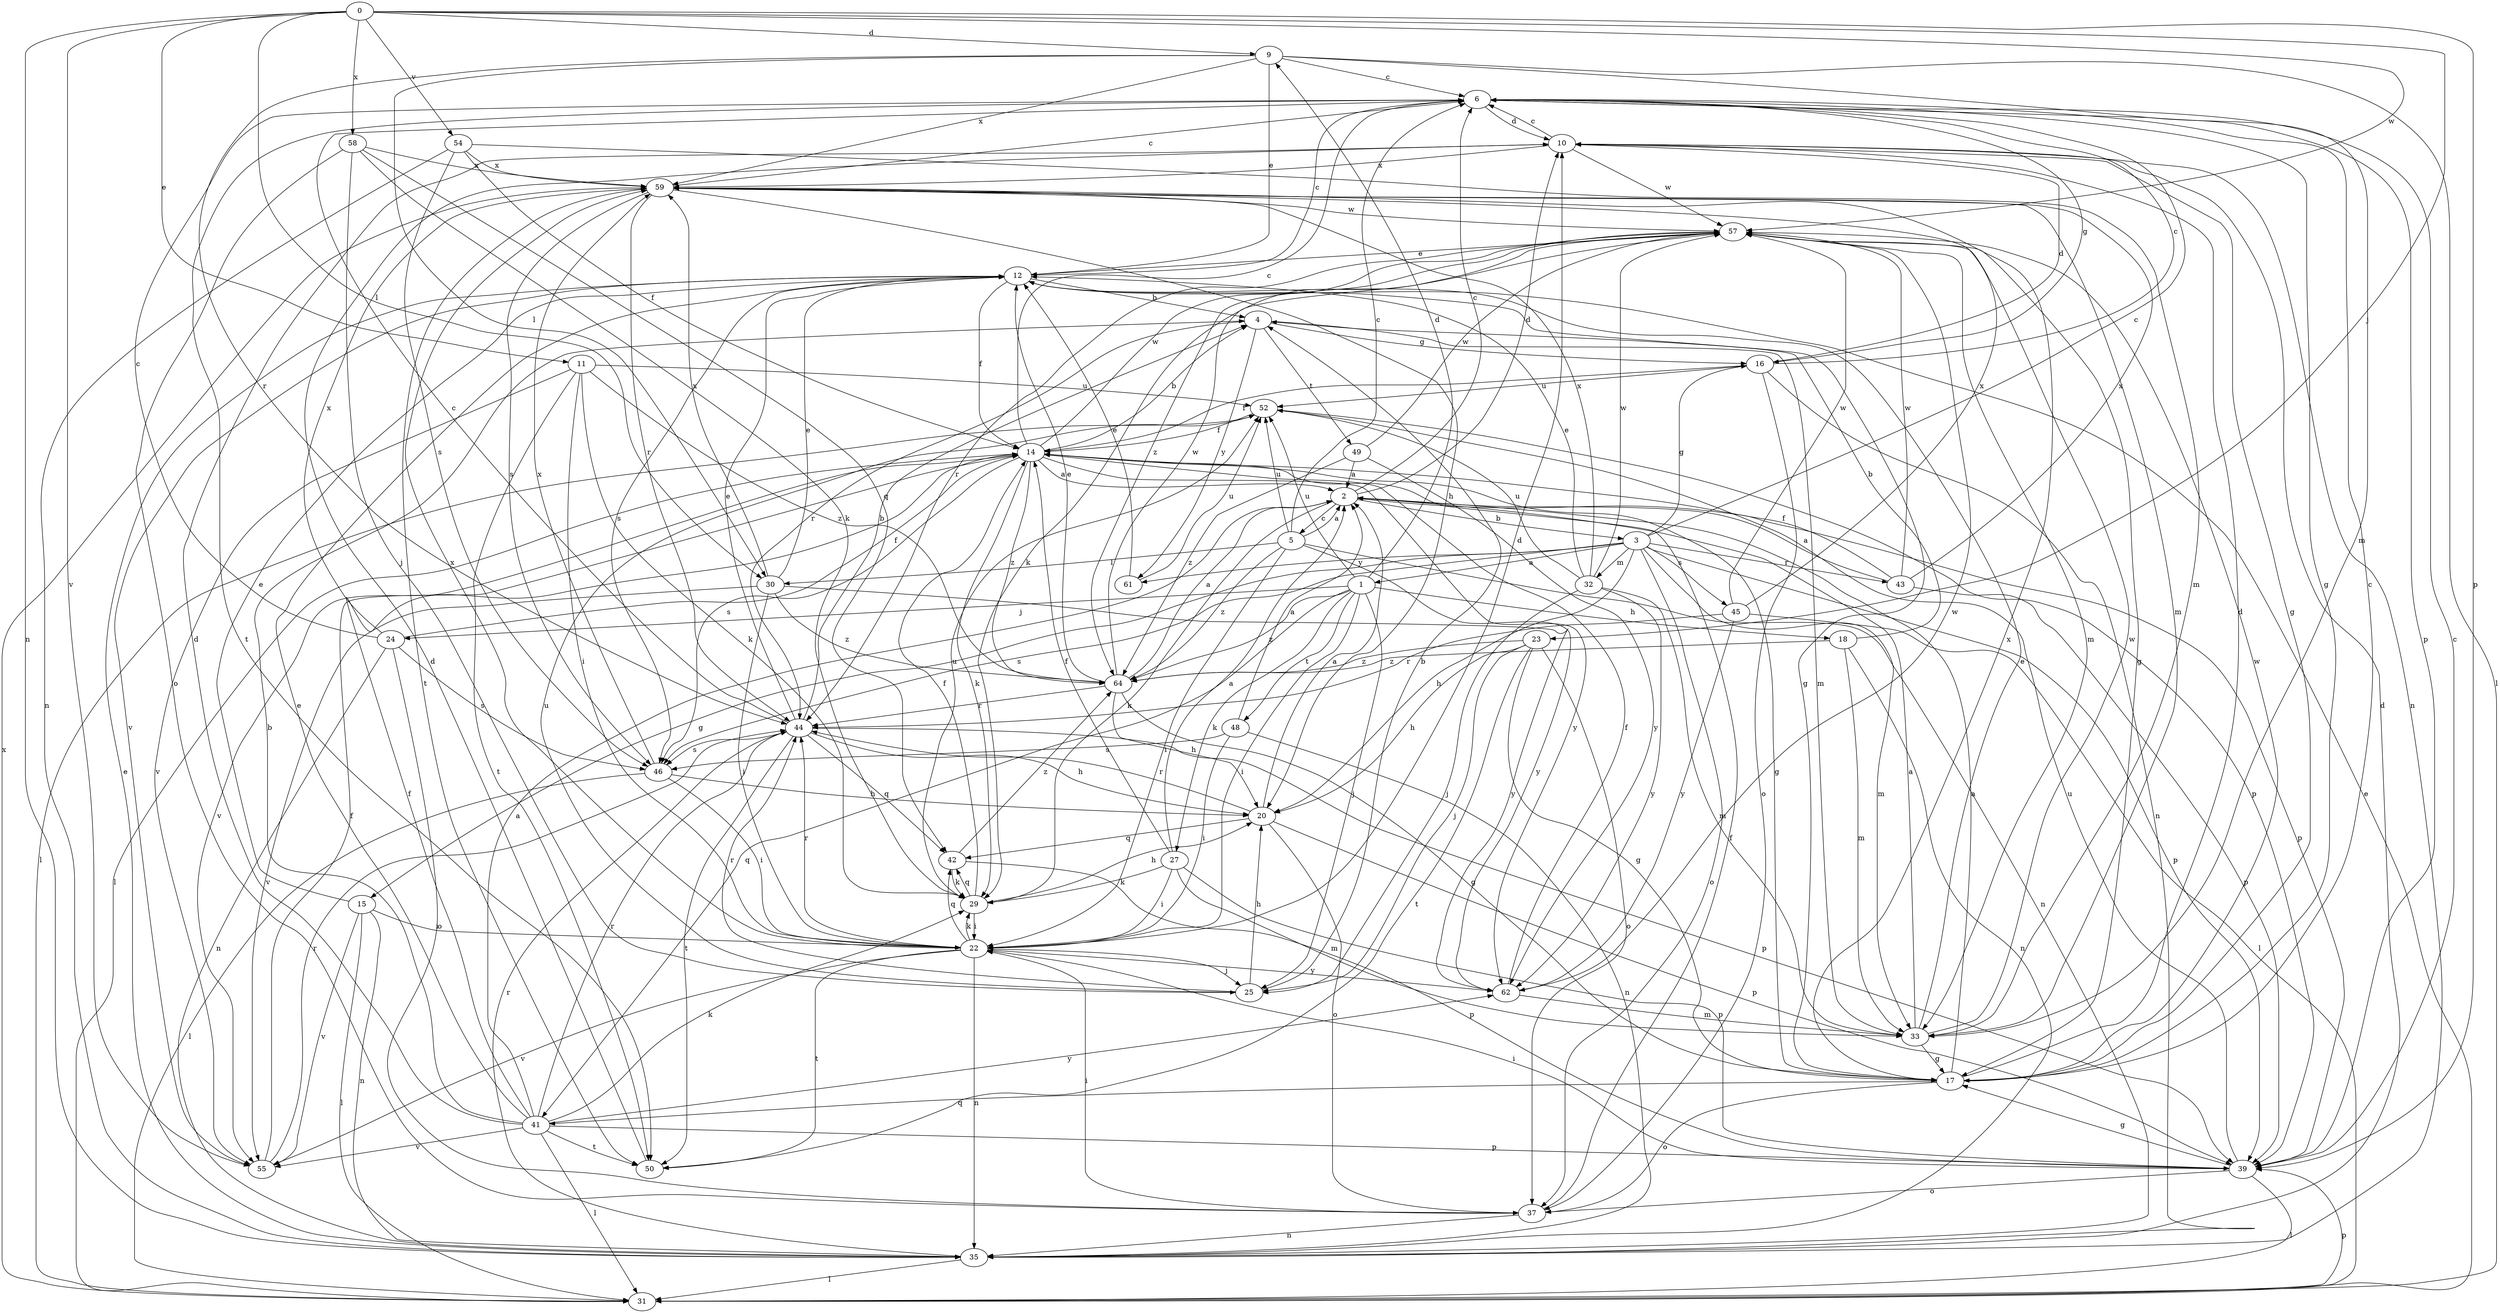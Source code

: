 strict digraph  {
0;
1;
2;
3;
4;
5;
6;
9;
10;
11;
12;
14;
15;
16;
17;
18;
20;
22;
23;
24;
25;
27;
29;
30;
31;
32;
33;
35;
37;
39;
41;
42;
43;
44;
45;
46;
48;
49;
50;
52;
54;
55;
57;
58;
59;
61;
62;
64;
0 -> 9  [label=d];
0 -> 11  [label=e];
0 -> 23  [label=j];
0 -> 30  [label=l];
0 -> 35  [label=n];
0 -> 39  [label=p];
0 -> 54  [label=v];
0 -> 55  [label=v];
0 -> 57  [label=w];
0 -> 58  [label=x];
1 -> 9  [label=d];
1 -> 18  [label=h];
1 -> 22  [label=i];
1 -> 24  [label=j];
1 -> 25  [label=j];
1 -> 27  [label=k];
1 -> 41  [label=q];
1 -> 48  [label=t];
1 -> 52  [label=u];
1 -> 64  [label=z];
2 -> 3  [label=b];
2 -> 5  [label=c];
2 -> 6  [label=c];
2 -> 10  [label=d];
2 -> 29  [label=k];
2 -> 39  [label=p];
3 -> 1  [label=a];
3 -> 6  [label=c];
3 -> 15  [label=g];
3 -> 16  [label=g];
3 -> 20  [label=h];
3 -> 32  [label=m];
3 -> 33  [label=m];
3 -> 37  [label=o];
3 -> 39  [label=p];
3 -> 43  [label=r];
3 -> 45  [label=s];
3 -> 46  [label=s];
3 -> 61  [label=y];
4 -> 16  [label=g];
4 -> 33  [label=m];
4 -> 44  [label=r];
4 -> 49  [label=t];
4 -> 61  [label=y];
5 -> 2  [label=a];
5 -> 6  [label=c];
5 -> 22  [label=i];
5 -> 30  [label=l];
5 -> 35  [label=n];
5 -> 52  [label=u];
5 -> 62  [label=y];
5 -> 64  [label=z];
6 -> 10  [label=d];
6 -> 16  [label=g];
6 -> 17  [label=g];
6 -> 39  [label=p];
6 -> 50  [label=t];
9 -> 6  [label=c];
9 -> 12  [label=e];
9 -> 30  [label=l];
9 -> 31  [label=l];
9 -> 33  [label=m];
9 -> 44  [label=r];
9 -> 59  [label=x];
10 -> 6  [label=c];
10 -> 17  [label=g];
10 -> 35  [label=n];
10 -> 57  [label=w];
10 -> 59  [label=x];
11 -> 22  [label=i];
11 -> 29  [label=k];
11 -> 50  [label=t];
11 -> 52  [label=u];
11 -> 55  [label=v];
11 -> 64  [label=z];
12 -> 4  [label=b];
12 -> 6  [label=c];
12 -> 14  [label=f];
12 -> 17  [label=g];
12 -> 46  [label=s];
12 -> 55  [label=v];
14 -> 2  [label=a];
14 -> 4  [label=b];
14 -> 6  [label=c];
14 -> 17  [label=g];
14 -> 29  [label=k];
14 -> 31  [label=l];
14 -> 46  [label=s];
14 -> 55  [label=v];
14 -> 57  [label=w];
14 -> 62  [label=y];
14 -> 64  [label=z];
15 -> 12  [label=e];
15 -> 22  [label=i];
15 -> 31  [label=l];
15 -> 35  [label=n];
15 -> 55  [label=v];
16 -> 6  [label=c];
16 -> 10  [label=d];
16 -> 14  [label=f];
16 -> 35  [label=n];
16 -> 37  [label=o];
16 -> 52  [label=u];
17 -> 2  [label=a];
17 -> 6  [label=c];
17 -> 10  [label=d];
17 -> 37  [label=o];
17 -> 41  [label=q];
17 -> 57  [label=w];
17 -> 59  [label=x];
18 -> 4  [label=b];
18 -> 33  [label=m];
18 -> 35  [label=n];
18 -> 64  [label=z];
20 -> 2  [label=a];
20 -> 37  [label=o];
20 -> 39  [label=p];
20 -> 42  [label=q];
20 -> 44  [label=r];
22 -> 10  [label=d];
22 -> 25  [label=j];
22 -> 29  [label=k];
22 -> 35  [label=n];
22 -> 42  [label=q];
22 -> 44  [label=r];
22 -> 50  [label=t];
22 -> 55  [label=v];
22 -> 59  [label=x];
22 -> 62  [label=y];
23 -> 17  [label=g];
23 -> 20  [label=h];
23 -> 25  [label=j];
23 -> 37  [label=o];
23 -> 50  [label=t];
23 -> 64  [label=z];
24 -> 6  [label=c];
24 -> 14  [label=f];
24 -> 35  [label=n];
24 -> 37  [label=o];
24 -> 46  [label=s];
24 -> 59  [label=x];
25 -> 4  [label=b];
25 -> 20  [label=h];
25 -> 44  [label=r];
25 -> 52  [label=u];
27 -> 2  [label=a];
27 -> 14  [label=f];
27 -> 22  [label=i];
27 -> 29  [label=k];
27 -> 33  [label=m];
27 -> 39  [label=p];
29 -> 14  [label=f];
29 -> 20  [label=h];
29 -> 22  [label=i];
29 -> 42  [label=q];
29 -> 52  [label=u];
30 -> 12  [label=e];
30 -> 22  [label=i];
30 -> 55  [label=v];
30 -> 59  [label=x];
30 -> 62  [label=y];
30 -> 64  [label=z];
31 -> 12  [label=e];
31 -> 39  [label=p];
31 -> 59  [label=x];
32 -> 12  [label=e];
32 -> 25  [label=j];
32 -> 33  [label=m];
32 -> 52  [label=u];
32 -> 57  [label=w];
32 -> 59  [label=x];
32 -> 62  [label=y];
33 -> 2  [label=a];
33 -> 12  [label=e];
33 -> 17  [label=g];
33 -> 57  [label=w];
35 -> 10  [label=d];
35 -> 12  [label=e];
35 -> 31  [label=l];
35 -> 44  [label=r];
37 -> 14  [label=f];
37 -> 22  [label=i];
37 -> 35  [label=n];
39 -> 6  [label=c];
39 -> 17  [label=g];
39 -> 22  [label=i];
39 -> 31  [label=l];
39 -> 37  [label=o];
39 -> 52  [label=u];
41 -> 2  [label=a];
41 -> 4  [label=b];
41 -> 10  [label=d];
41 -> 12  [label=e];
41 -> 14  [label=f];
41 -> 29  [label=k];
41 -> 31  [label=l];
41 -> 39  [label=p];
41 -> 44  [label=r];
41 -> 50  [label=t];
41 -> 55  [label=v];
41 -> 62  [label=y];
42 -> 29  [label=k];
42 -> 39  [label=p];
42 -> 64  [label=z];
43 -> 2  [label=a];
43 -> 14  [label=f];
43 -> 39  [label=p];
43 -> 57  [label=w];
43 -> 59  [label=x];
44 -> 4  [label=b];
44 -> 6  [label=c];
44 -> 12  [label=e];
44 -> 20  [label=h];
44 -> 39  [label=p];
44 -> 42  [label=q];
44 -> 46  [label=s];
44 -> 50  [label=t];
45 -> 31  [label=l];
45 -> 44  [label=r];
45 -> 57  [label=w];
45 -> 59  [label=x];
45 -> 62  [label=y];
46 -> 20  [label=h];
46 -> 22  [label=i];
46 -> 31  [label=l];
46 -> 59  [label=x];
48 -> 2  [label=a];
48 -> 22  [label=i];
48 -> 35  [label=n];
48 -> 46  [label=s];
49 -> 2  [label=a];
49 -> 57  [label=w];
49 -> 62  [label=y];
49 -> 64  [label=z];
50 -> 10  [label=d];
52 -> 14  [label=f];
52 -> 31  [label=l];
52 -> 39  [label=p];
54 -> 14  [label=f];
54 -> 33  [label=m];
54 -> 35  [label=n];
54 -> 46  [label=s];
54 -> 59  [label=x];
55 -> 14  [label=f];
55 -> 44  [label=r];
57 -> 12  [label=e];
57 -> 17  [label=g];
57 -> 29  [label=k];
57 -> 33  [label=m];
57 -> 44  [label=r];
57 -> 64  [label=z];
58 -> 25  [label=j];
58 -> 29  [label=k];
58 -> 37  [label=o];
58 -> 42  [label=q];
58 -> 59  [label=x];
59 -> 6  [label=c];
59 -> 20  [label=h];
59 -> 33  [label=m];
59 -> 44  [label=r];
59 -> 46  [label=s];
59 -> 50  [label=t];
59 -> 57  [label=w];
61 -> 12  [label=e];
61 -> 52  [label=u];
62 -> 14  [label=f];
62 -> 33  [label=m];
62 -> 57  [label=w];
64 -> 2  [label=a];
64 -> 12  [label=e];
64 -> 17  [label=g];
64 -> 20  [label=h];
64 -> 44  [label=r];
64 -> 57  [label=w];
}
